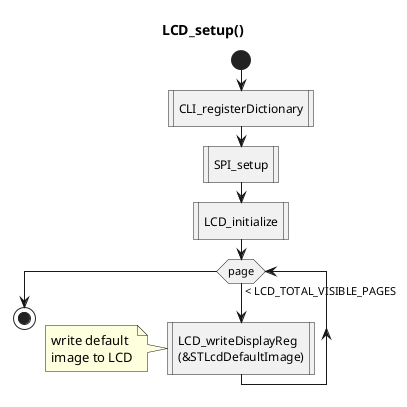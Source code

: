 '
' LCD_setup.uml
'

@startuml
title LCD_setup()
start
:CLI_registerDictionary|
:SPI_setup|
:LCD_initialize|
while (page) is (< LCD_TOTAL_VISIBLE_PAGES)
 :LCD_writeDisplayReg\n(&STLcdDefaultImage)|
 note left
  write default
  image to LCD
 end note
endwhile
stop
@enduml
